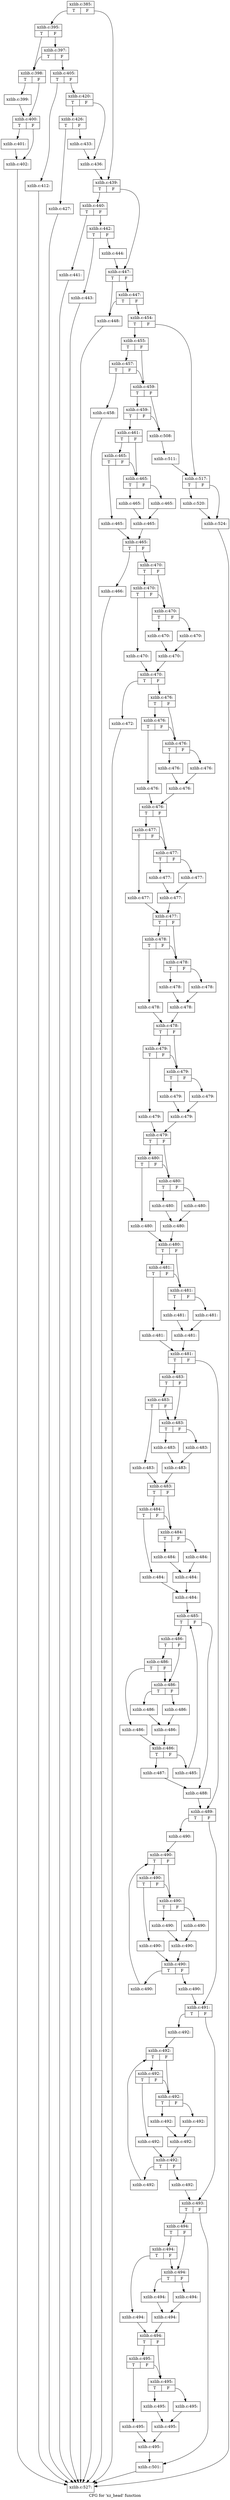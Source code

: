 digraph "CFG for 'xz_head' function" {
	label="CFG for 'xz_head' function";

	Node0x559901d167f0 [shape=record,label="{xzlib.c:385:|{<s0>T|<s1>F}}"];
	Node0x559901d167f0:s0 -> Node0x559901d17da0;
	Node0x559901d167f0:s1 -> Node0x559901d17df0;
	Node0x559901d17da0 [shape=record,label="{xzlib.c:395:|{<s0>T|<s1>F}}"];
	Node0x559901d17da0:s0 -> Node0x559901d18cc0;
	Node0x559901d17da0:s1 -> Node0x559901d18d60;
	Node0x559901d18d60 [shape=record,label="{xzlib.c:397:|{<s0>T|<s1>F}}"];
	Node0x559901d18d60:s0 -> Node0x559901d18cc0;
	Node0x559901d18d60:s1 -> Node0x559901d18d10;
	Node0x559901d18cc0 [shape=record,label="{xzlib.c:398:|{<s0>T|<s1>F}}"];
	Node0x559901d18cc0:s0 -> Node0x559901d195b0;
	Node0x559901d18cc0:s1 -> Node0x559901d19600;
	Node0x559901d195b0 [shape=record,label="{xzlib.c:399:}"];
	Node0x559901d195b0 -> Node0x559901d19600;
	Node0x559901d19600 [shape=record,label="{xzlib.c:400:|{<s0>T|<s1>F}}"];
	Node0x559901d19600:s0 -> Node0x559901d19d30;
	Node0x559901d19600:s1 -> Node0x559901d19d80;
	Node0x559901d19d30 [shape=record,label="{xzlib.c:401:}"];
	Node0x559901d19d30 -> Node0x559901d19d80;
	Node0x559901d19d80 [shape=record,label="{xzlib.c:402:}"];
	Node0x559901d19d80 -> Node0x559901d16840;
	Node0x559901d18d10 [shape=record,label="{xzlib.c:405:|{<s0>T|<s1>F}}"];
	Node0x559901d18d10:s0 -> Node0x559901d1b650;
	Node0x559901d18d10:s1 -> Node0x559901d1b6a0;
	Node0x559901d1b650 [shape=record,label="{xzlib.c:412:}"];
	Node0x559901d1b650 -> Node0x559901d16840;
	Node0x559901d1b6a0 [shape=record,label="{xzlib.c:420:|{<s0>T|<s1>F}}"];
	Node0x559901d1b6a0:s0 -> Node0x559901d1df80;
	Node0x559901d1b6a0:s1 -> Node0x559901d1dfd0;
	Node0x559901d1df80 [shape=record,label="{xzlib.c:426:|{<s0>T|<s1>F}}"];
	Node0x559901d1df80:s0 -> Node0x559901d1e4c0;
	Node0x559901d1df80:s1 -> Node0x559901d1e510;
	Node0x559901d1e4c0 [shape=record,label="{xzlib.c:427:}"];
	Node0x559901d1e4c0 -> Node0x559901d16840;
	Node0x559901d1e510 [shape=record,label="{xzlib.c:433:}"];
	Node0x559901d1e510 -> Node0x559901d1dfd0;
	Node0x559901d1dfd0 [shape=record,label="{xzlib.c:436:}"];
	Node0x559901d1dfd0 -> Node0x559901d17df0;
	Node0x559901d17df0 [shape=record,label="{xzlib.c:439:|{<s0>T|<s1>F}}"];
	Node0x559901d17df0:s0 -> Node0x559901d212d0;
	Node0x559901d17df0:s1 -> Node0x559901d21320;
	Node0x559901d212d0 [shape=record,label="{xzlib.c:440:|{<s0>T|<s1>F}}"];
	Node0x559901d212d0:s0 -> Node0x559901d21810;
	Node0x559901d212d0:s1 -> Node0x559901d21860;
	Node0x559901d21810 [shape=record,label="{xzlib.c:441:}"];
	Node0x559901d21810 -> Node0x559901d16840;
	Node0x559901d21860 [shape=record,label="{xzlib.c:442:|{<s0>T|<s1>F}}"];
	Node0x559901d21860:s0 -> Node0x559901d22170;
	Node0x559901d21860:s1 -> Node0x559901d221c0;
	Node0x559901d22170 [shape=record,label="{xzlib.c:443:}"];
	Node0x559901d22170 -> Node0x559901d16840;
	Node0x559901d221c0 [shape=record,label="{xzlib.c:444:}"];
	Node0x559901d221c0 -> Node0x559901d21320;
	Node0x559901d21320 [shape=record,label="{xzlib.c:447:|{<s0>T|<s1>F}}"];
	Node0x559901d21320:s0 -> Node0x559901d227a0;
	Node0x559901d21320:s1 -> Node0x559901d22840;
	Node0x559901d22840 [shape=record,label="{xzlib.c:447:|{<s0>T|<s1>F}}"];
	Node0x559901d22840:s0 -> Node0x559901d227a0;
	Node0x559901d22840:s1 -> Node0x559901d227f0;
	Node0x559901d227a0 [shape=record,label="{xzlib.c:448:}"];
	Node0x559901d227a0 -> Node0x559901d16840;
	Node0x559901d227f0 [shape=record,label="{xzlib.c:454:|{<s0>T|<s1>F}}"];
	Node0x559901d227f0:s0 -> Node0x559901d22bd0;
	Node0x559901d227f0:s1 -> Node0x559901d236c0;
	Node0x559901d22bd0 [shape=record,label="{xzlib.c:455:|{<s0>T|<s1>F}}"];
	Node0x559901d22bd0:s0 -> Node0x559901d243a0;
	Node0x559901d22bd0:s1 -> Node0x559901d24350;
	Node0x559901d243a0 [shape=record,label="{xzlib.c:457:|{<s0>T|<s1>F}}"];
	Node0x559901d243a0:s0 -> Node0x559901d24300;
	Node0x559901d243a0:s1 -> Node0x559901d24350;
	Node0x559901d24300 [shape=record,label="{xzlib.c:458:}"];
	Node0x559901d24300 -> Node0x559901d16840;
	Node0x559901d24350 [shape=record,label="{xzlib.c:459:|{<s0>T|<s1>F}}"];
	Node0x559901d24350:s0 -> Node0x559901d24d70;
	Node0x559901d24350:s1 -> Node0x559901d24d20;
	Node0x559901d24d70 [shape=record,label="{xzlib.c:459:|{<s0>T|<s1>F}}"];
	Node0x559901d24d70:s0 -> Node0x559901d24c80;
	Node0x559901d24d70:s1 -> Node0x559901d24d20;
	Node0x559901d24c80 [shape=record,label="{xzlib.c:461:|{<s0>T|<s1>F}}"];
	Node0x559901d24c80:s0 -> Node0x559901d25ea0;
	Node0x559901d24c80:s1 -> Node0x559901d25e00;
	Node0x559901d25ea0 [shape=record,label="{xzlib.c:465:|{<s0>T|<s1>F}}"];
	Node0x559901d25ea0:s0 -> Node0x559901d25db0;
	Node0x559901d25ea0:s1 -> Node0x559901d25e00;
	Node0x559901d25db0 [shape=record,label="{xzlib.c:465:}"];
	Node0x559901d25db0 -> Node0x559901d25e50;
	Node0x559901d25e00 [shape=record,label="{xzlib.c:465:|{<s0>T|<s1>F}}"];
	Node0x559901d25e00:s0 -> Node0x559901d263c0;
	Node0x559901d25e00:s1 -> Node0x559901d26410;
	Node0x559901d263c0 [shape=record,label="{xzlib.c:465:}"];
	Node0x559901d263c0 -> Node0x559901d26460;
	Node0x559901d26410 [shape=record,label="{xzlib.c:465:}"];
	Node0x559901d26410 -> Node0x559901d26460;
	Node0x559901d26460 [shape=record,label="{xzlib.c:465:}"];
	Node0x559901d26460 -> Node0x559901d25e50;
	Node0x559901d25e50 [shape=record,label="{xzlib.c:465:|{<s0>T|<s1>F}}"];
	Node0x559901d25e50:s0 -> Node0x559901d25cb0;
	Node0x559901d25e50:s1 -> Node0x559901d25d00;
	Node0x559901d25cb0 [shape=record,label="{xzlib.c:466:}"];
	Node0x559901d25cb0 -> Node0x559901d16840;
	Node0x559901d25d00 [shape=record,label="{xzlib.c:470:|{<s0>T|<s1>F}}"];
	Node0x559901d25d00:s0 -> Node0x559901d277c0;
	Node0x559901d25d00:s1 -> Node0x559901d27720;
	Node0x559901d277c0 [shape=record,label="{xzlib.c:470:|{<s0>T|<s1>F}}"];
	Node0x559901d277c0:s0 -> Node0x559901d276d0;
	Node0x559901d277c0:s1 -> Node0x559901d27720;
	Node0x559901d276d0 [shape=record,label="{xzlib.c:470:}"];
	Node0x559901d276d0 -> Node0x559901d27770;
	Node0x559901d27720 [shape=record,label="{xzlib.c:470:|{<s0>T|<s1>F}}"];
	Node0x559901d27720:s0 -> Node0x559901d27ce0;
	Node0x559901d27720:s1 -> Node0x559901d27d30;
	Node0x559901d27ce0 [shape=record,label="{xzlib.c:470:}"];
	Node0x559901d27ce0 -> Node0x559901d27d80;
	Node0x559901d27d30 [shape=record,label="{xzlib.c:470:}"];
	Node0x559901d27d30 -> Node0x559901d27d80;
	Node0x559901d27d80 [shape=record,label="{xzlib.c:470:}"];
	Node0x559901d27d80 -> Node0x559901d27770;
	Node0x559901d27770 [shape=record,label="{xzlib.c:470:|{<s0>T|<s1>F}}"];
	Node0x559901d27770:s0 -> Node0x559901d286d0;
	Node0x559901d27770:s1 -> Node0x559901d28720;
	Node0x559901d286d0 [shape=record,label="{xzlib.c:472:}"];
	Node0x559901d286d0 -> Node0x559901d16840;
	Node0x559901d28720 [shape=record,label="{xzlib.c:476:|{<s0>T|<s1>F}}"];
	Node0x559901d28720:s0 -> Node0x559901d29120;
	Node0x559901d28720:s1 -> Node0x559901d29080;
	Node0x559901d29120 [shape=record,label="{xzlib.c:476:|{<s0>T|<s1>F}}"];
	Node0x559901d29120:s0 -> Node0x559901d29030;
	Node0x559901d29120:s1 -> Node0x559901d29080;
	Node0x559901d29030 [shape=record,label="{xzlib.c:476:}"];
	Node0x559901d29030 -> Node0x559901d290d0;
	Node0x559901d29080 [shape=record,label="{xzlib.c:476:|{<s0>T|<s1>F}}"];
	Node0x559901d29080:s0 -> Node0x559901d29640;
	Node0x559901d29080:s1 -> Node0x559901d29690;
	Node0x559901d29640 [shape=record,label="{xzlib.c:476:}"];
	Node0x559901d29640 -> Node0x559901d296e0;
	Node0x559901d29690 [shape=record,label="{xzlib.c:476:}"];
	Node0x559901d29690 -> Node0x559901d296e0;
	Node0x559901d296e0 [shape=record,label="{xzlib.c:476:}"];
	Node0x559901d296e0 -> Node0x559901d290d0;
	Node0x559901d290d0 [shape=record,label="{xzlib.c:476:|{<s0>T|<s1>F}}"];
	Node0x559901d290d0:s0 -> Node0x559901d2a2d0;
	Node0x559901d290d0:s1 -> Node0x559901d2a230;
	Node0x559901d2a2d0 [shape=record,label="{xzlib.c:477:|{<s0>T|<s1>F}}"];
	Node0x559901d2a2d0:s0 -> Node0x559901d2a1e0;
	Node0x559901d2a2d0:s1 -> Node0x559901d2a230;
	Node0x559901d2a1e0 [shape=record,label="{xzlib.c:477:}"];
	Node0x559901d2a1e0 -> Node0x559901d2a280;
	Node0x559901d2a230 [shape=record,label="{xzlib.c:477:|{<s0>T|<s1>F}}"];
	Node0x559901d2a230:s0 -> Node0x559901d2a7f0;
	Node0x559901d2a230:s1 -> Node0x559901d2a840;
	Node0x559901d2a7f0 [shape=record,label="{xzlib.c:477:}"];
	Node0x559901d2a7f0 -> Node0x559901d2a890;
	Node0x559901d2a840 [shape=record,label="{xzlib.c:477:}"];
	Node0x559901d2a840 -> Node0x559901d2a890;
	Node0x559901d2a890 [shape=record,label="{xzlib.c:477:}"];
	Node0x559901d2a890 -> Node0x559901d2a280;
	Node0x559901d2a280 [shape=record,label="{xzlib.c:477:|{<s0>T|<s1>F}}"];
	Node0x559901d2a280:s0 -> Node0x559901d2b480;
	Node0x559901d2a280:s1 -> Node0x559901d2b3e0;
	Node0x559901d2b480 [shape=record,label="{xzlib.c:478:|{<s0>T|<s1>F}}"];
	Node0x559901d2b480:s0 -> Node0x559901d2b390;
	Node0x559901d2b480:s1 -> Node0x559901d2b3e0;
	Node0x559901d2b390 [shape=record,label="{xzlib.c:478:}"];
	Node0x559901d2b390 -> Node0x559901d2b430;
	Node0x559901d2b3e0 [shape=record,label="{xzlib.c:478:|{<s0>T|<s1>F}}"];
	Node0x559901d2b3e0:s0 -> Node0x559901d2b9a0;
	Node0x559901d2b3e0:s1 -> Node0x559901d2b9f0;
	Node0x559901d2b9a0 [shape=record,label="{xzlib.c:478:}"];
	Node0x559901d2b9a0 -> Node0x559901d2ba40;
	Node0x559901d2b9f0 [shape=record,label="{xzlib.c:478:}"];
	Node0x559901d2b9f0 -> Node0x559901d2ba40;
	Node0x559901d2ba40 [shape=record,label="{xzlib.c:478:}"];
	Node0x559901d2ba40 -> Node0x559901d2b430;
	Node0x559901d2b430 [shape=record,label="{xzlib.c:478:|{<s0>T|<s1>F}}"];
	Node0x559901d2b430:s0 -> Node0x559901d2c630;
	Node0x559901d2b430:s1 -> Node0x559901d2c590;
	Node0x559901d2c630 [shape=record,label="{xzlib.c:479:|{<s0>T|<s1>F}}"];
	Node0x559901d2c630:s0 -> Node0x559901d2c540;
	Node0x559901d2c630:s1 -> Node0x559901d2c590;
	Node0x559901d2c540 [shape=record,label="{xzlib.c:479:}"];
	Node0x559901d2c540 -> Node0x559901d2c5e0;
	Node0x559901d2c590 [shape=record,label="{xzlib.c:479:|{<s0>T|<s1>F}}"];
	Node0x559901d2c590:s0 -> Node0x559901d2cb50;
	Node0x559901d2c590:s1 -> Node0x559901d2cba0;
	Node0x559901d2cb50 [shape=record,label="{xzlib.c:479:}"];
	Node0x559901d2cb50 -> Node0x559901d2cbf0;
	Node0x559901d2cba0 [shape=record,label="{xzlib.c:479:}"];
	Node0x559901d2cba0 -> Node0x559901d2cbf0;
	Node0x559901d2cbf0 [shape=record,label="{xzlib.c:479:}"];
	Node0x559901d2cbf0 -> Node0x559901d2c5e0;
	Node0x559901d2c5e0 [shape=record,label="{xzlib.c:479:|{<s0>T|<s1>F}}"];
	Node0x559901d2c5e0:s0 -> Node0x559901d2d7e0;
	Node0x559901d2c5e0:s1 -> Node0x559901d2d740;
	Node0x559901d2d7e0 [shape=record,label="{xzlib.c:480:|{<s0>T|<s1>F}}"];
	Node0x559901d2d7e0:s0 -> Node0x559901d2d6f0;
	Node0x559901d2d7e0:s1 -> Node0x559901d2d740;
	Node0x559901d2d6f0 [shape=record,label="{xzlib.c:480:}"];
	Node0x559901d2d6f0 -> Node0x559901d2d790;
	Node0x559901d2d740 [shape=record,label="{xzlib.c:480:|{<s0>T|<s1>F}}"];
	Node0x559901d2d740:s0 -> Node0x559901d2dd00;
	Node0x559901d2d740:s1 -> Node0x559901d2dd50;
	Node0x559901d2dd00 [shape=record,label="{xzlib.c:480:}"];
	Node0x559901d2dd00 -> Node0x559901d2dda0;
	Node0x559901d2dd50 [shape=record,label="{xzlib.c:480:}"];
	Node0x559901d2dd50 -> Node0x559901d2dda0;
	Node0x559901d2dda0 [shape=record,label="{xzlib.c:480:}"];
	Node0x559901d2dda0 -> Node0x559901d2d790;
	Node0x559901d2d790 [shape=record,label="{xzlib.c:480:|{<s0>T|<s1>F}}"];
	Node0x559901d2d790:s0 -> Node0x559901d2e990;
	Node0x559901d2d790:s1 -> Node0x559901d2e8f0;
	Node0x559901d2e990 [shape=record,label="{xzlib.c:481:|{<s0>T|<s1>F}}"];
	Node0x559901d2e990:s0 -> Node0x559901d2e8a0;
	Node0x559901d2e990:s1 -> Node0x559901d2e8f0;
	Node0x559901d2e8a0 [shape=record,label="{xzlib.c:481:}"];
	Node0x559901d2e8a0 -> Node0x559901d2e940;
	Node0x559901d2e8f0 [shape=record,label="{xzlib.c:481:|{<s0>T|<s1>F}}"];
	Node0x559901d2e8f0:s0 -> Node0x559901d2eeb0;
	Node0x559901d2e8f0:s1 -> Node0x559901d2ef00;
	Node0x559901d2eeb0 [shape=record,label="{xzlib.c:481:}"];
	Node0x559901d2eeb0 -> Node0x559901d2ef50;
	Node0x559901d2ef00 [shape=record,label="{xzlib.c:481:}"];
	Node0x559901d2ef00 -> Node0x559901d2ef50;
	Node0x559901d2ef50 [shape=record,label="{xzlib.c:481:}"];
	Node0x559901d2ef50 -> Node0x559901d2e940;
	Node0x559901d2e940 [shape=record,label="{xzlib.c:481:|{<s0>T|<s1>F}}"];
	Node0x559901d2e940:s0 -> Node0x559901d2fac0;
	Node0x559901d2e940:s1 -> Node0x559901d2fb10;
	Node0x559901d2fac0 [shape=record,label="{xzlib.c:483:|{<s0>T|<s1>F}}"];
	Node0x559901d2fac0:s0 -> Node0x559901d30040;
	Node0x559901d2fac0:s1 -> Node0x559901d2ffa0;
	Node0x559901d30040 [shape=record,label="{xzlib.c:483:|{<s0>T|<s1>F}}"];
	Node0x559901d30040:s0 -> Node0x559901d2ff50;
	Node0x559901d30040:s1 -> Node0x559901d2ffa0;
	Node0x559901d2ff50 [shape=record,label="{xzlib.c:483:}"];
	Node0x559901d2ff50 -> Node0x559901d2fff0;
	Node0x559901d2ffa0 [shape=record,label="{xzlib.c:483:|{<s0>T|<s1>F}}"];
	Node0x559901d2ffa0:s0 -> Node0x559901d30560;
	Node0x559901d2ffa0:s1 -> Node0x559901d305b0;
	Node0x559901d30560 [shape=record,label="{xzlib.c:483:}"];
	Node0x559901d30560 -> Node0x559901d30600;
	Node0x559901d305b0 [shape=record,label="{xzlib.c:483:}"];
	Node0x559901d305b0 -> Node0x559901d30600;
	Node0x559901d30600 [shape=record,label="{xzlib.c:483:}"];
	Node0x559901d30600 -> Node0x559901d2fff0;
	Node0x559901d2fff0 [shape=record,label="{xzlib.c:483:|{<s0>T|<s1>F}}"];
	Node0x559901d2fff0:s0 -> Node0x559901d31540;
	Node0x559901d2fff0:s1 -> Node0x559901d314a0;
	Node0x559901d31540 [shape=record,label="{xzlib.c:484:|{<s0>T|<s1>F}}"];
	Node0x559901d31540:s0 -> Node0x559901d31450;
	Node0x559901d31540:s1 -> Node0x559901d314a0;
	Node0x559901d31450 [shape=record,label="{xzlib.c:484:}"];
	Node0x559901d31450 -> Node0x559901d314f0;
	Node0x559901d314a0 [shape=record,label="{xzlib.c:484:|{<s0>T|<s1>F}}"];
	Node0x559901d314a0:s0 -> Node0x559901d31a60;
	Node0x559901d314a0:s1 -> Node0x559901d31ab0;
	Node0x559901d31a60 [shape=record,label="{xzlib.c:484:}"];
	Node0x559901d31a60 -> Node0x559901d31b00;
	Node0x559901d31ab0 [shape=record,label="{xzlib.c:484:}"];
	Node0x559901d31ab0 -> Node0x559901d31b00;
	Node0x559901d31b00 [shape=record,label="{xzlib.c:484:}"];
	Node0x559901d31b00 -> Node0x559901d314f0;
	Node0x559901d314f0 [shape=record,label="{xzlib.c:484:}"];
	Node0x559901d314f0 -> Node0x559901d32810;
	Node0x559901d32810 [shape=record,label="{xzlib.c:485:|{<s0>T|<s1>F}}"];
	Node0x559901d32810:s0 -> Node0x559901d32b80;
	Node0x559901d32810:s1 -> Node0x559901d329f0;
	Node0x559901d32b80 [shape=record,label="{xzlib.c:486:|{<s0>T|<s1>F}}"];
	Node0x559901d32b80:s0 -> Node0x559901d32ef0;
	Node0x559901d32b80:s1 -> Node0x559901d32e50;
	Node0x559901d32ef0 [shape=record,label="{xzlib.c:486:|{<s0>T|<s1>F}}"];
	Node0x559901d32ef0:s0 -> Node0x559901d32e00;
	Node0x559901d32ef0:s1 -> Node0x559901d32e50;
	Node0x559901d32e00 [shape=record,label="{xzlib.c:486:}"];
	Node0x559901d32e00 -> Node0x559901d32ea0;
	Node0x559901d32e50 [shape=record,label="{xzlib.c:486:|{<s0>T|<s1>F}}"];
	Node0x559901d32e50:s0 -> Node0x559901d33410;
	Node0x559901d32e50:s1 -> Node0x559901d33460;
	Node0x559901d33410 [shape=record,label="{xzlib.c:486:}"];
	Node0x559901d33410 -> Node0x559901d334b0;
	Node0x559901d33460 [shape=record,label="{xzlib.c:486:}"];
	Node0x559901d33460 -> Node0x559901d334b0;
	Node0x559901d334b0 [shape=record,label="{xzlib.c:486:}"];
	Node0x559901d334b0 -> Node0x559901d32ea0;
	Node0x559901d32ea0 [shape=record,label="{xzlib.c:486:|{<s0>T|<s1>F}}"];
	Node0x559901d32ea0:s0 -> Node0x559901d32d00;
	Node0x559901d32ea0:s1 -> Node0x559901d32d50;
	Node0x559901d32d00 [shape=record,label="{xzlib.c:487:}"];
	Node0x559901d32d00 -> Node0x559901d329f0;
	Node0x559901d32d50 [shape=record,label="{xzlib.c:485:}"];
	Node0x559901d32d50 -> Node0x559901d32810;
	Node0x559901d329f0 [shape=record,label="{xzlib.c:488:}"];
	Node0x559901d329f0 -> Node0x559901d2fb10;
	Node0x559901d2fb10 [shape=record,label="{xzlib.c:489:|{<s0>T|<s1>F}}"];
	Node0x559901d2fb10:s0 -> Node0x559901d34370;
	Node0x559901d2fb10:s1 -> Node0x559901d343c0;
	Node0x559901d34370 [shape=record,label="{xzlib.c:490:}"];
	Node0x559901d34370 -> Node0x559901d346c0;
	Node0x559901d346c0 [shape=record,label="{xzlib.c:490:|{<s0>T|<s1>F}}"];
	Node0x559901d346c0:s0 -> Node0x559901d34a80;
	Node0x559901d346c0:s1 -> Node0x559901d349e0;
	Node0x559901d34a80 [shape=record,label="{xzlib.c:490:|{<s0>T|<s1>F}}"];
	Node0x559901d34a80:s0 -> Node0x559901d34990;
	Node0x559901d34a80:s1 -> Node0x559901d349e0;
	Node0x559901d34990 [shape=record,label="{xzlib.c:490:}"];
	Node0x559901d34990 -> Node0x559901d34a30;
	Node0x559901d349e0 [shape=record,label="{xzlib.c:490:|{<s0>T|<s1>F}}"];
	Node0x559901d349e0:s0 -> Node0x559901d34ea0;
	Node0x559901d349e0:s1 -> Node0x559901d34ef0;
	Node0x559901d34ea0 [shape=record,label="{xzlib.c:490:}"];
	Node0x559901d34ea0 -> Node0x559901d34f40;
	Node0x559901d34ef0 [shape=record,label="{xzlib.c:490:}"];
	Node0x559901d34ef0 -> Node0x559901d34f40;
	Node0x559901d34f40 [shape=record,label="{xzlib.c:490:}"];
	Node0x559901d34f40 -> Node0x559901d34a30;
	Node0x559901d34a30 [shape=record,label="{xzlib.c:490:|{<s0>T|<s1>F}}"];
	Node0x559901d34a30:s0 -> Node0x559901d35b20;
	Node0x559901d34a30:s1 -> Node0x559901d348e0;
	Node0x559901d35b20 [shape=record,label="{xzlib.c:490:}"];
	Node0x559901d35b20 -> Node0x559901d346c0;
	Node0x559901d348e0 [shape=record,label="{xzlib.c:490:}"];
	Node0x559901d348e0 -> Node0x559901d343c0;
	Node0x559901d343c0 [shape=record,label="{xzlib.c:491:|{<s0>T|<s1>F}}"];
	Node0x559901d343c0:s0 -> Node0x559901d35d30;
	Node0x559901d343c0:s1 -> Node0x559901d35d80;
	Node0x559901d35d30 [shape=record,label="{xzlib.c:492:}"];
	Node0x559901d35d30 -> Node0x559901d36080;
	Node0x559901d36080 [shape=record,label="{xzlib.c:492:|{<s0>T|<s1>F}}"];
	Node0x559901d36080:s0 -> Node0x559901d36440;
	Node0x559901d36080:s1 -> Node0x559901d363a0;
	Node0x559901d36440 [shape=record,label="{xzlib.c:492:|{<s0>T|<s1>F}}"];
	Node0x559901d36440:s0 -> Node0x559901d36350;
	Node0x559901d36440:s1 -> Node0x559901d363a0;
	Node0x559901d36350 [shape=record,label="{xzlib.c:492:}"];
	Node0x559901d36350 -> Node0x559901d363f0;
	Node0x559901d363a0 [shape=record,label="{xzlib.c:492:|{<s0>T|<s1>F}}"];
	Node0x559901d363a0:s0 -> Node0x559901d36860;
	Node0x559901d363a0:s1 -> Node0x559901d368b0;
	Node0x559901d36860 [shape=record,label="{xzlib.c:492:}"];
	Node0x559901d36860 -> Node0x559901d36900;
	Node0x559901d368b0 [shape=record,label="{xzlib.c:492:}"];
	Node0x559901d368b0 -> Node0x559901d36900;
	Node0x559901d36900 [shape=record,label="{xzlib.c:492:}"];
	Node0x559901d36900 -> Node0x559901d363f0;
	Node0x559901d363f0 [shape=record,label="{xzlib.c:492:|{<s0>T|<s1>F}}"];
	Node0x559901d363f0:s0 -> Node0x559901d374e0;
	Node0x559901d363f0:s1 -> Node0x559901d362a0;
	Node0x559901d374e0 [shape=record,label="{xzlib.c:492:}"];
	Node0x559901d374e0 -> Node0x559901d36080;
	Node0x559901d362a0 [shape=record,label="{xzlib.c:492:}"];
	Node0x559901d362a0 -> Node0x559901d35d80;
	Node0x559901d35d80 [shape=record,label="{xzlib.c:493:|{<s0>T|<s1>F}}"];
	Node0x559901d35d80:s0 -> Node0x559901d376f0;
	Node0x559901d35d80:s1 -> Node0x559901d37740;
	Node0x559901d376f0 [shape=record,label="{xzlib.c:494:|{<s0>T|<s1>F}}"];
	Node0x559901d376f0:s0 -> Node0x559901d37ba0;
	Node0x559901d376f0:s1 -> Node0x559901d37b00;
	Node0x559901d37ba0 [shape=record,label="{xzlib.c:494:|{<s0>T|<s1>F}}"];
	Node0x559901d37ba0:s0 -> Node0x559901d37ab0;
	Node0x559901d37ba0:s1 -> Node0x559901d37b00;
	Node0x559901d37ab0 [shape=record,label="{xzlib.c:494:}"];
	Node0x559901d37ab0 -> Node0x559901d37b50;
	Node0x559901d37b00 [shape=record,label="{xzlib.c:494:|{<s0>T|<s1>F}}"];
	Node0x559901d37b00:s0 -> Node0x559901d380c0;
	Node0x559901d37b00:s1 -> Node0x559901d38110;
	Node0x559901d380c0 [shape=record,label="{xzlib.c:494:}"];
	Node0x559901d380c0 -> Node0x559901d38160;
	Node0x559901d38110 [shape=record,label="{xzlib.c:494:}"];
	Node0x559901d38110 -> Node0x559901d38160;
	Node0x559901d38160 [shape=record,label="{xzlib.c:494:}"];
	Node0x559901d38160 -> Node0x559901d37b50;
	Node0x559901d37b50 [shape=record,label="{xzlib.c:494:|{<s0>T|<s1>F}}"];
	Node0x559901d37b50:s0 -> Node0x559901d38d50;
	Node0x559901d37b50:s1 -> Node0x559901d38cb0;
	Node0x559901d38d50 [shape=record,label="{xzlib.c:495:|{<s0>T|<s1>F}}"];
	Node0x559901d38d50:s0 -> Node0x559901d38c60;
	Node0x559901d38d50:s1 -> Node0x559901d38cb0;
	Node0x559901d38c60 [shape=record,label="{xzlib.c:495:}"];
	Node0x559901d38c60 -> Node0x559901d38d00;
	Node0x559901d38cb0 [shape=record,label="{xzlib.c:495:|{<s0>T|<s1>F}}"];
	Node0x559901d38cb0:s0 -> Node0x559901d39270;
	Node0x559901d38cb0:s1 -> Node0x559901d392c0;
	Node0x559901d39270 [shape=record,label="{xzlib.c:495:}"];
	Node0x559901d39270 -> Node0x559901d39310;
	Node0x559901d392c0 [shape=record,label="{xzlib.c:495:}"];
	Node0x559901d392c0 -> Node0x559901d39310;
	Node0x559901d39310 [shape=record,label="{xzlib.c:495:}"];
	Node0x559901d39310 -> Node0x559901d38d00;
	Node0x559901d38d00 [shape=record,label="{xzlib.c:495:}"];
	Node0x559901d38d00 -> Node0x559901d37740;
	Node0x559901d37740 [shape=record,label="{xzlib.c:501:}"];
	Node0x559901d37740 -> Node0x559901d16840;
	Node0x559901d24d20 [shape=record,label="{xzlib.c:508:}"];
	Node0x559901d24d20 -> Node0x559901d24cd0;
	Node0x559901d24cd0 [shape=record,label="{xzlib.c:511:}"];
	Node0x559901d24cd0 -> Node0x559901d236c0;
	Node0x559901d236c0 [shape=record,label="{xzlib.c:517:|{<s0>T|<s1>F}}"];
	Node0x559901d236c0:s0 -> Node0x559901d3c160;
	Node0x559901d236c0:s1 -> Node0x559901d3c1b0;
	Node0x559901d3c160 [shape=record,label="{xzlib.c:520:}"];
	Node0x559901d3c160 -> Node0x559901d3c1b0;
	Node0x559901d3c1b0 [shape=record,label="{xzlib.c:524:}"];
	Node0x559901d3c1b0 -> Node0x559901d16840;
	Node0x559901d16840 [shape=record,label="{xzlib.c:527:}"];
}
